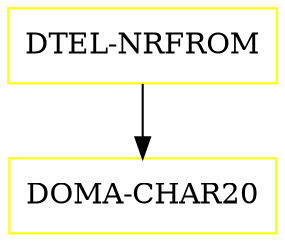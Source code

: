 digraph G {
  "DTEL-NRFROM" [shape=box,color=yellow];
  "DOMA-CHAR20" [shape=box,color=yellow,URL="./DOMA_CHAR20.html"];
  "DTEL-NRFROM" -> "DOMA-CHAR20";
}
